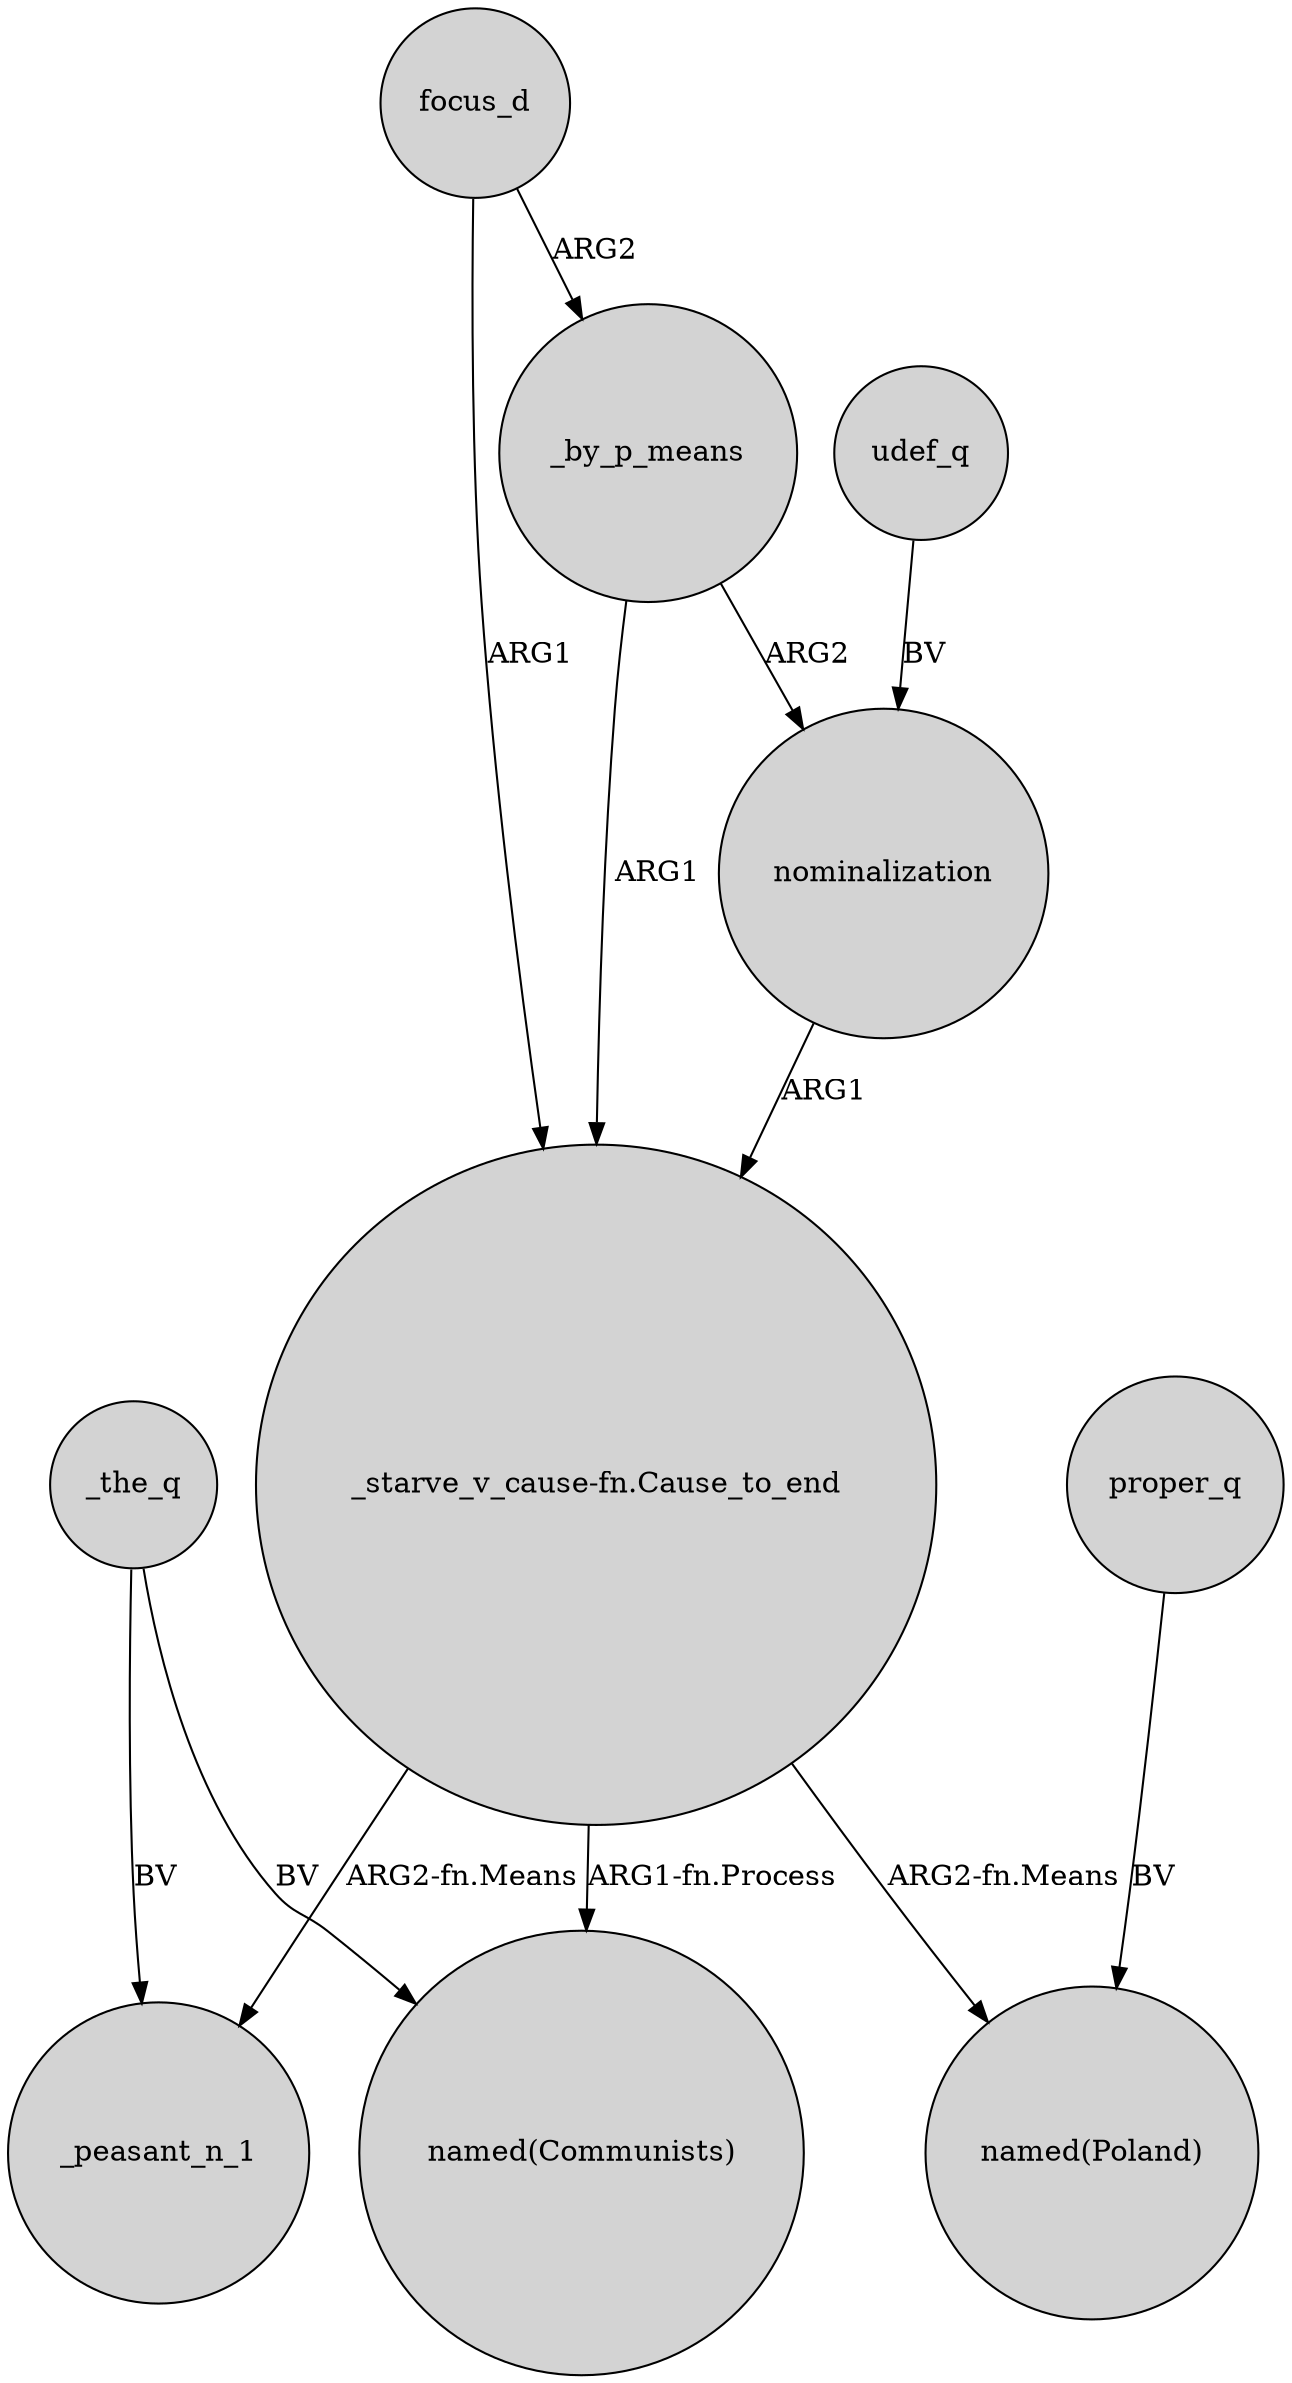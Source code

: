 digraph {
	node [shape=circle style=filled]
	_the_q -> "named(Communists)" [label=BV]
	focus_d -> _by_p_means [label=ARG2]
	_the_q -> _peasant_n_1 [label=BV]
	_by_p_means -> nominalization [label=ARG2]
	focus_d -> "_starve_v_cause-fn.Cause_to_end" [label=ARG1]
	"_starve_v_cause-fn.Cause_to_end" -> _peasant_n_1 [label="ARG2-fn.Means"]
	"_starve_v_cause-fn.Cause_to_end" -> "named(Communists)" [label="ARG1-fn.Process"]
	"_starve_v_cause-fn.Cause_to_end" -> "named(Poland)" [label="ARG2-fn.Means"]
	nominalization -> "_starve_v_cause-fn.Cause_to_end" [label=ARG1]
	_by_p_means -> "_starve_v_cause-fn.Cause_to_end" [label=ARG1]
	udef_q -> nominalization [label=BV]
	proper_q -> "named(Poland)" [label=BV]
}
